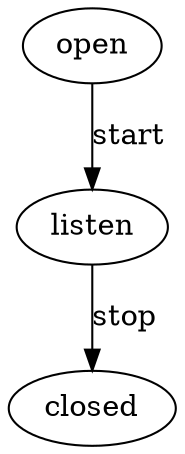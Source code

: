 digraph fsm {
    "open" -> "listen" [ label = "start" ];
    "listen" -> "closed" [ label = "stop" ];

    "open";
    "listen";
    "closed";
}
